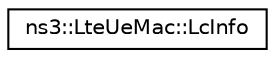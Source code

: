 digraph "Graphical Class Hierarchy"
{
 // LATEX_PDF_SIZE
  edge [fontname="Helvetica",fontsize="10",labelfontname="Helvetica",labelfontsize="10"];
  node [fontname="Helvetica",fontsize="10",shape=record];
  rankdir="LR";
  Node0 [label="ns3::LteUeMac::LcInfo",height=0.2,width=0.4,color="black", fillcolor="white", style="filled",URL="$structns3_1_1_lte_ue_mac_1_1_lc_info.html",tooltip="LcInfo structure."];
}
